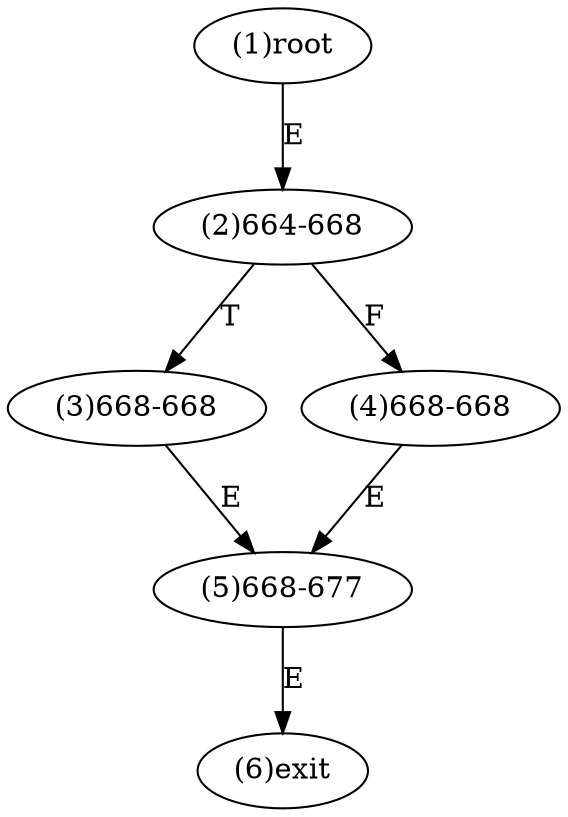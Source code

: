 digraph "" { 
1[ label="(1)root"];
2[ label="(2)664-668"];
3[ label="(3)668-668"];
4[ label="(4)668-668"];
5[ label="(5)668-677"];
6[ label="(6)exit"];
1->2[ label="E"];
2->4[ label="F"];
2->3[ label="T"];
3->5[ label="E"];
4->5[ label="E"];
5->6[ label="E"];
}